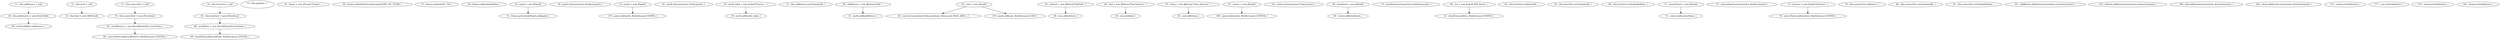 digraph G {
"11 : this.addSource = null"
"11 : this.addSource = null" -> "36 : this.addSource = new JTextField()" [style=dashed]
"12 : this.feed = null"
"12 : this.feed = null" -> "23 : this.feed = new RSSFeed()" [style=dashed]
"13 : this.sourceText = null"
"13 : this.sourceText = null" -> "78 : this.sourceText = new JTextArea()" [style=dashed]
"14 : this.itemText = null"
"14 : this.itemText = null" -> "63 : this.itemText = new JTextArea()" [style=dashed]
"15 : this.newline = \"\n\""
"23 : this.feed = new RSSFeed()"
"25 : frame = new JFrame(\"Frame\", )"
"26 : frame.setDefaultCloseOperation(EXIT_ON_CLOSE, )"
"27 : frame.setSize(650, 750, )"
"28 : frame.setResizable(false, )"
"29 : panel = new JPanel()"
"29 : panel = new JPanel()" -> "31 : frame.getContentPane().add(panel, )"
"30 : panel.setLayout(new BorderLayout(), )"
"31 : frame.getContentPane().add(panel, )"
"33 : north = new JPanel()"
"33 : north = new JPanel()" -> "176 : panel.add(north, BorderLayout.NORTH, )"
"34 : north.setLayout(new FlowLayout(), )"
"35 : north_label = new JLabel(\"Source: \", )"
"35 : north_label = new JLabel(\"Source: \", )" -> "39 : north.add(north_label, )"
"36 : this.addSource = new JTextField()"
"36 : this.addSource = new JTextField()" -> "40 : north.add(this.addSource, )"
"37 : this.addSource.setColumns(20, )"
"38 : addButton = new JButton(\"Add\", )"
"38 : addButton = new JButton(\"Add\", )" -> "41 : north.add(addButton, )"
"39 : north.add(north_label, )"
"40 : north.add(this.addSource, )"
"41 : north.add(addButton, )"
"43 : east = new JPanel()"
"43 : east = new JPanel()" -> "44 : east.setLayout(new BoxLayout(east, BoxLayout.PAGE_AXIS, ), )"
"43 : east = new JPanel()" -> "178 : panel.add(east, BorderLayout.EAST, )"
"44 : east.setLayout(new BoxLayout(east, BoxLayout.PAGE_AXIS, ), )"
"45 : refresh = new JButton(\"Refresh\", )"
"45 : refresh = new JButton(\"Refresh\", )" -> "48 : east.add(refresh, )"
"46 : bad = new JButton(\"Bad Sources\", )"
"46 : bad = new JButton(\"Bad Sources\", )" -> "49 : east.add(bad, )"
"47 : clean = new JButton(\"Clean Sources\", )"
"47 : clean = new JButton(\"Clean Sources\", )" -> "50 : east.add(clean, )"
"48 : east.add(refresh, )"
"49 : east.add(bad, )"
"50 : east.add(clean, )"
"53 : center = new JPanel()"
"53 : center = new JPanel()" -> "180 : panel.add(center, BorderLayout.CENTER, )"
"54 : center.setLayout(new FlowLayout(), )"
"56 : itemPanel = new JPanel()"
"56 : itemPanel = new JPanel()" -> "58 : center.add(itemPanel, )"
"57 : itemPanel.setLayout(new BorderLayout(), )"
"58 : center.add(itemPanel, )"
"60 : rss = new JLabel(\"RSS Items\", )"
"60 : rss = new JLabel(\"RSS Items\", )" -> "61 : itemPanel.add(rss, BorderLayout.NORTH, )"
"61 : itemPanel.add(rss, BorderLayout.NORTH, )"
"63 : this.itemText = new JTextArea()"
"63 : this.itemText = new JTextArea()" -> "68 : scrollItem = new JScrollPane(this.itemText, )"
"64 : this.itemText.setRows(30, )"
"65 : this.itemText.setColumns(40, )"
"66 : this.itemText.setEditable(false, )"
"68 : scrollItem = new JScrollPane(this.itemText, )"
"68 : scrollItem = new JScrollPane(this.itemText, )" -> "69 : itemPanel.add(scrollItem, BorderLayout.CENTER, )"
"69 : itemPanel.add(scrollItem, BorderLayout.CENTER, )"
"71 : sourcePanel = new JPanel()"
"71 : sourcePanel = new JPanel()" -> "73 : center.add(sourcePanel, )"
"72 : sourcePanel.setLayout(new BorderLayout(), )"
"73 : center.add(sourcePanel, )"
"75 : sources = new JLabel(\"Sources\", )"
"75 : sources = new JLabel(\"Sources\", )" -> "76 : sourcePanel.add(sources, BorderLayout.NORTH, )"
"76 : sourcePanel.add(sources, BorderLayout.NORTH, )"
"78 : this.sourceText = new JTextArea()"
"78 : this.sourceText = new JTextArea()" -> "83 : scrollSource = new JScrollPane(this.sourceText, )"
"79 : this.sourceText.setRows(7, )"
"80 : this.sourceText.setColumns(40, )"
"81 : this.sourceText.setEditable(false, )"
"83 : scrollSource = new JScrollPane(this.sourceText, )"
"83 : scrollSource = new JScrollPane(this.sourceText, )" -> "84 : sourcePanel.add(scrollSource, BorderLayout.CENTER, )"
"84 : sourcePanel.add(scrollSource, BorderLayout.CENTER, )"
"87 : addButton.addActionListener(new ActionListener(), )"
"118 : refresh.addActionListener(new ActionListener(), )"
"146 : bad.addActionListener(new ActionListener(), )"
"160 : clean.addActionListener(new ActionListener(), )"
"175 : north.setVisible(true, )"
"176 : panel.add(north, BorderLayout.NORTH, )"
"177 : east.setVisible(true, )"
"178 : panel.add(east, BorderLayout.EAST, )"
"179 : center.setVisible(true, )"
"180 : panel.add(center, BorderLayout.CENTER, )"
"181 : frame.setVisible(true, )"
}